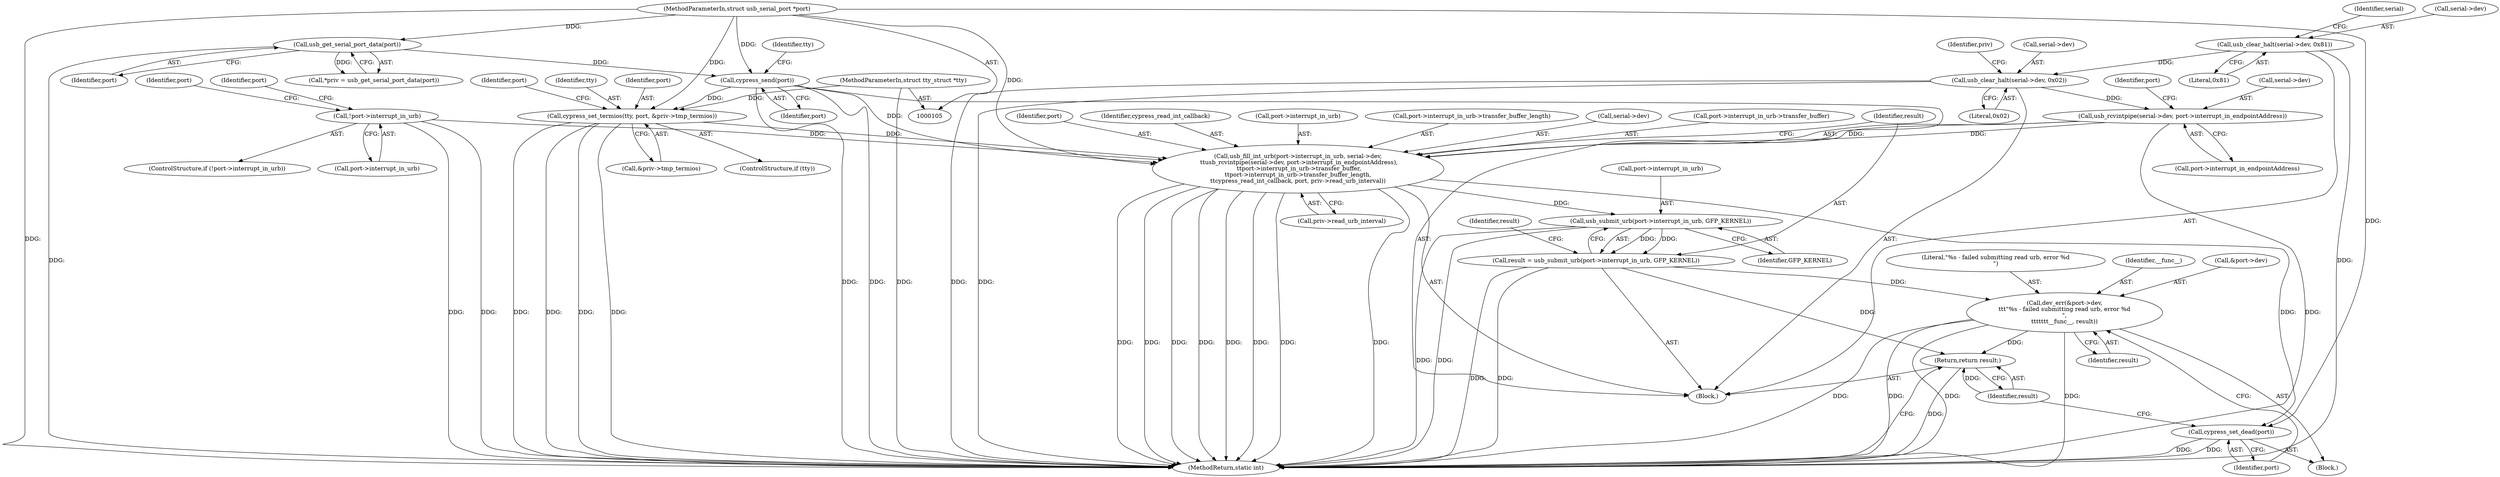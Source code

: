 digraph "1_linux_c55aee1bf0e6b6feec8b2927b43f7a09a6d5f754_0@pointer" {
"1000202" [label="(Call,usb_fill_int_urb(port->interrupt_in_urb, serial->dev,\n \t\tusb_rcvintpipe(serial->dev, port->interrupt_in_endpointAddress),\n \t\tport->interrupt_in_urb->transfer_buffer,\n\t\tport->interrupt_in_urb->transfer_buffer_length,\n\t\tcypress_read_int_callback, port, priv->read_urb_interval))"];
"1000187" [label="(Call,!port->interrupt_in_urb)"];
"1000209" [label="(Call,usb_rcvintpipe(serial->dev, port->interrupt_in_endpointAddress))"];
"1000138" [label="(Call,usb_clear_halt(serial->dev, 0x02))"];
"1000133" [label="(Call,usb_clear_halt(serial->dev, 0x81))"];
"1000179" [label="(Call,cypress_set_termios(tty, port, &priv->tmp_termios))"];
"1000106" [label="(MethodParameterIn,struct tty_struct *tty)"];
"1000175" [label="(Call,cypress_send(port))"];
"1000112" [label="(Call,usb_get_serial_port_data(port))"];
"1000107" [label="(MethodParameterIn,struct usb_serial_port *port)"];
"1000233" [label="(Call,usb_submit_urb(port->interrupt_in_urb, GFP_KERNEL))"];
"1000231" [label="(Call,result = usb_submit_urb(port->interrupt_in_urb, GFP_KERNEL))"];
"1000241" [label="(Call,dev_err(&port->dev,\n\t\t\t\"%s - failed submitting read urb, error %d\n\",\n\t\t\t\t\t\t\t__func__, result))"];
"1000251" [label="(Return,return result;)"];
"1000249" [label="(Call,cypress_set_dead(port))"];
"1000209" [label="(Call,usb_rcvintpipe(serial->dev, port->interrupt_in_endpointAddress))"];
"1000227" [label="(Identifier,port)"];
"1000204" [label="(Identifier,port)"];
"1000133" [label="(Call,usb_clear_halt(serial->dev, 0x81))"];
"1000177" [label="(ControlStructure,if (tty))"];
"1000241" [label="(Call,dev_err(&port->dev,\n\t\t\t\"%s - failed submitting read urb, error %d\n\",\n\t\t\t\t\t\t\t__func__, result))"];
"1000226" [label="(Identifier,cypress_read_int_callback)"];
"1000239" [label="(Identifier,result)"];
"1000137" [label="(Literal,0x81)"];
"1000218" [label="(Identifier,port)"];
"1000186" [label="(ControlStructure,if (!port->interrupt_in_urb))"];
"1000134" [label="(Call,serial->dev)"];
"1000210" [label="(Call,serial->dev)"];
"1000252" [label="(Identifier,result)"];
"1000203" [label="(Call,port->interrupt_in_urb)"];
"1000195" [label="(Identifier,port)"];
"1000253" [label="(MethodReturn,static int)"];
"1000247" [label="(Identifier,__func__)"];
"1000182" [label="(Call,&priv->tmp_termios)"];
"1000142" [label="(Literal,0x02)"];
"1000140" [label="(Identifier,serial)"];
"1000110" [label="(Call,*priv = usb_get_serial_port_data(port))"];
"1000187" [label="(Call,!port->interrupt_in_urb)"];
"1000251" [label="(Return,return result;)"];
"1000240" [label="(Block,)"];
"1000250" [label="(Identifier,port)"];
"1000234" [label="(Call,port->interrupt_in_urb)"];
"1000138" [label="(Call,usb_clear_halt(serial->dev, 0x02))"];
"1000108" [label="(Block,)"];
"1000178" [label="(Identifier,tty)"];
"1000248" [label="(Identifier,result)"];
"1000249" [label="(Call,cypress_set_dead(port))"];
"1000189" [label="(Identifier,port)"];
"1000213" [label="(Call,port->interrupt_in_endpointAddress)"];
"1000233" [label="(Call,usb_submit_urb(port->interrupt_in_urb, GFP_KERNEL))"];
"1000107" [label="(MethodParameterIn,struct usb_serial_port *port)"];
"1000176" [label="(Identifier,port)"];
"1000146" [label="(Identifier,priv)"];
"1000106" [label="(MethodParameterIn,struct tty_struct *tty)"];
"1000112" [label="(Call,usb_get_serial_port_data(port))"];
"1000221" [label="(Call,port->interrupt_in_urb->transfer_buffer_length)"];
"1000139" [label="(Call,serial->dev)"];
"1000231" [label="(Call,result = usb_submit_urb(port->interrupt_in_urb, GFP_KERNEL))"];
"1000242" [label="(Call,&port->dev)"];
"1000237" [label="(Identifier,GFP_KERNEL)"];
"1000175" [label="(Call,cypress_send(port))"];
"1000206" [label="(Call,serial->dev)"];
"1000228" [label="(Call,priv->read_urb_interval)"];
"1000180" [label="(Identifier,tty)"];
"1000113" [label="(Identifier,port)"];
"1000232" [label="(Identifier,result)"];
"1000188" [label="(Call,port->interrupt_in_urb)"];
"1000216" [label="(Call,port->interrupt_in_urb->transfer_buffer)"];
"1000246" [label="(Literal,\"%s - failed submitting read urb, error %d\n\")"];
"1000179" [label="(Call,cypress_set_termios(tty, port, &priv->tmp_termios))"];
"1000202" [label="(Call,usb_fill_int_urb(port->interrupt_in_urb, serial->dev,\n \t\tusb_rcvintpipe(serial->dev, port->interrupt_in_endpointAddress),\n \t\tport->interrupt_in_urb->transfer_buffer,\n\t\tport->interrupt_in_urb->transfer_buffer_length,\n\t\tcypress_read_int_callback, port, priv->read_urb_interval))"];
"1000181" [label="(Identifier,port)"];
"1000202" -> "1000108"  [label="AST: "];
"1000202" -> "1000228"  [label="CFG: "];
"1000203" -> "1000202"  [label="AST: "];
"1000206" -> "1000202"  [label="AST: "];
"1000209" -> "1000202"  [label="AST: "];
"1000216" -> "1000202"  [label="AST: "];
"1000221" -> "1000202"  [label="AST: "];
"1000226" -> "1000202"  [label="AST: "];
"1000227" -> "1000202"  [label="AST: "];
"1000228" -> "1000202"  [label="AST: "];
"1000232" -> "1000202"  [label="CFG: "];
"1000202" -> "1000253"  [label="DDG: "];
"1000202" -> "1000253"  [label="DDG: "];
"1000202" -> "1000253"  [label="DDG: "];
"1000202" -> "1000253"  [label="DDG: "];
"1000202" -> "1000253"  [label="DDG: "];
"1000202" -> "1000253"  [label="DDG: "];
"1000202" -> "1000253"  [label="DDG: "];
"1000202" -> "1000253"  [label="DDG: "];
"1000187" -> "1000202"  [label="DDG: "];
"1000209" -> "1000202"  [label="DDG: "];
"1000209" -> "1000202"  [label="DDG: "];
"1000179" -> "1000202"  [label="DDG: "];
"1000175" -> "1000202"  [label="DDG: "];
"1000107" -> "1000202"  [label="DDG: "];
"1000202" -> "1000233"  [label="DDG: "];
"1000202" -> "1000249"  [label="DDG: "];
"1000187" -> "1000186"  [label="AST: "];
"1000187" -> "1000188"  [label="CFG: "];
"1000188" -> "1000187"  [label="AST: "];
"1000195" -> "1000187"  [label="CFG: "];
"1000204" -> "1000187"  [label="CFG: "];
"1000187" -> "1000253"  [label="DDG: "];
"1000187" -> "1000253"  [label="DDG: "];
"1000209" -> "1000213"  [label="CFG: "];
"1000210" -> "1000209"  [label="AST: "];
"1000213" -> "1000209"  [label="AST: "];
"1000218" -> "1000209"  [label="CFG: "];
"1000209" -> "1000253"  [label="DDG: "];
"1000138" -> "1000209"  [label="DDG: "];
"1000138" -> "1000108"  [label="AST: "];
"1000138" -> "1000142"  [label="CFG: "];
"1000139" -> "1000138"  [label="AST: "];
"1000142" -> "1000138"  [label="AST: "];
"1000146" -> "1000138"  [label="CFG: "];
"1000138" -> "1000253"  [label="DDG: "];
"1000138" -> "1000253"  [label="DDG: "];
"1000133" -> "1000138"  [label="DDG: "];
"1000133" -> "1000108"  [label="AST: "];
"1000133" -> "1000137"  [label="CFG: "];
"1000134" -> "1000133"  [label="AST: "];
"1000137" -> "1000133"  [label="AST: "];
"1000140" -> "1000133"  [label="CFG: "];
"1000133" -> "1000253"  [label="DDG: "];
"1000179" -> "1000177"  [label="AST: "];
"1000179" -> "1000182"  [label="CFG: "];
"1000180" -> "1000179"  [label="AST: "];
"1000181" -> "1000179"  [label="AST: "];
"1000182" -> "1000179"  [label="AST: "];
"1000189" -> "1000179"  [label="CFG: "];
"1000179" -> "1000253"  [label="DDG: "];
"1000179" -> "1000253"  [label="DDG: "];
"1000179" -> "1000253"  [label="DDG: "];
"1000179" -> "1000253"  [label="DDG: "];
"1000106" -> "1000179"  [label="DDG: "];
"1000175" -> "1000179"  [label="DDG: "];
"1000107" -> "1000179"  [label="DDG: "];
"1000106" -> "1000105"  [label="AST: "];
"1000106" -> "1000253"  [label="DDG: "];
"1000175" -> "1000108"  [label="AST: "];
"1000175" -> "1000176"  [label="CFG: "];
"1000176" -> "1000175"  [label="AST: "];
"1000178" -> "1000175"  [label="CFG: "];
"1000175" -> "1000253"  [label="DDG: "];
"1000175" -> "1000253"  [label="DDG: "];
"1000112" -> "1000175"  [label="DDG: "];
"1000107" -> "1000175"  [label="DDG: "];
"1000112" -> "1000110"  [label="AST: "];
"1000112" -> "1000113"  [label="CFG: "];
"1000113" -> "1000112"  [label="AST: "];
"1000110" -> "1000112"  [label="CFG: "];
"1000112" -> "1000253"  [label="DDG: "];
"1000112" -> "1000110"  [label="DDG: "];
"1000107" -> "1000112"  [label="DDG: "];
"1000107" -> "1000105"  [label="AST: "];
"1000107" -> "1000253"  [label="DDG: "];
"1000107" -> "1000249"  [label="DDG: "];
"1000233" -> "1000231"  [label="AST: "];
"1000233" -> "1000237"  [label="CFG: "];
"1000234" -> "1000233"  [label="AST: "];
"1000237" -> "1000233"  [label="AST: "];
"1000231" -> "1000233"  [label="CFG: "];
"1000233" -> "1000253"  [label="DDG: "];
"1000233" -> "1000253"  [label="DDG: "];
"1000233" -> "1000231"  [label="DDG: "];
"1000233" -> "1000231"  [label="DDG: "];
"1000231" -> "1000108"  [label="AST: "];
"1000232" -> "1000231"  [label="AST: "];
"1000239" -> "1000231"  [label="CFG: "];
"1000231" -> "1000253"  [label="DDG: "];
"1000231" -> "1000253"  [label="DDG: "];
"1000231" -> "1000241"  [label="DDG: "];
"1000231" -> "1000251"  [label="DDG: "];
"1000241" -> "1000240"  [label="AST: "];
"1000241" -> "1000248"  [label="CFG: "];
"1000242" -> "1000241"  [label="AST: "];
"1000246" -> "1000241"  [label="AST: "];
"1000247" -> "1000241"  [label="AST: "];
"1000248" -> "1000241"  [label="AST: "];
"1000250" -> "1000241"  [label="CFG: "];
"1000241" -> "1000253"  [label="DDG: "];
"1000241" -> "1000253"  [label="DDG: "];
"1000241" -> "1000253"  [label="DDG: "];
"1000241" -> "1000253"  [label="DDG: "];
"1000241" -> "1000251"  [label="DDG: "];
"1000251" -> "1000108"  [label="AST: "];
"1000251" -> "1000252"  [label="CFG: "];
"1000252" -> "1000251"  [label="AST: "];
"1000253" -> "1000251"  [label="CFG: "];
"1000251" -> "1000253"  [label="DDG: "];
"1000252" -> "1000251"  [label="DDG: "];
"1000249" -> "1000240"  [label="AST: "];
"1000249" -> "1000250"  [label="CFG: "];
"1000250" -> "1000249"  [label="AST: "];
"1000252" -> "1000249"  [label="CFG: "];
"1000249" -> "1000253"  [label="DDG: "];
"1000249" -> "1000253"  [label="DDG: "];
}
